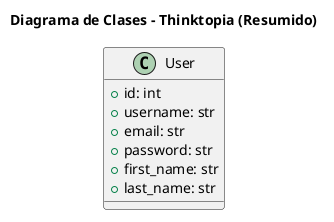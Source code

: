 @startuml

title Diagrama de Clases - Thinktopia (Resumido)

' ========================
' Clases principales
' ========================
class User {
  +id: int
  +username: str
  +email: str
  +password: str
  +first_name: str
  +last_name: str
}
 